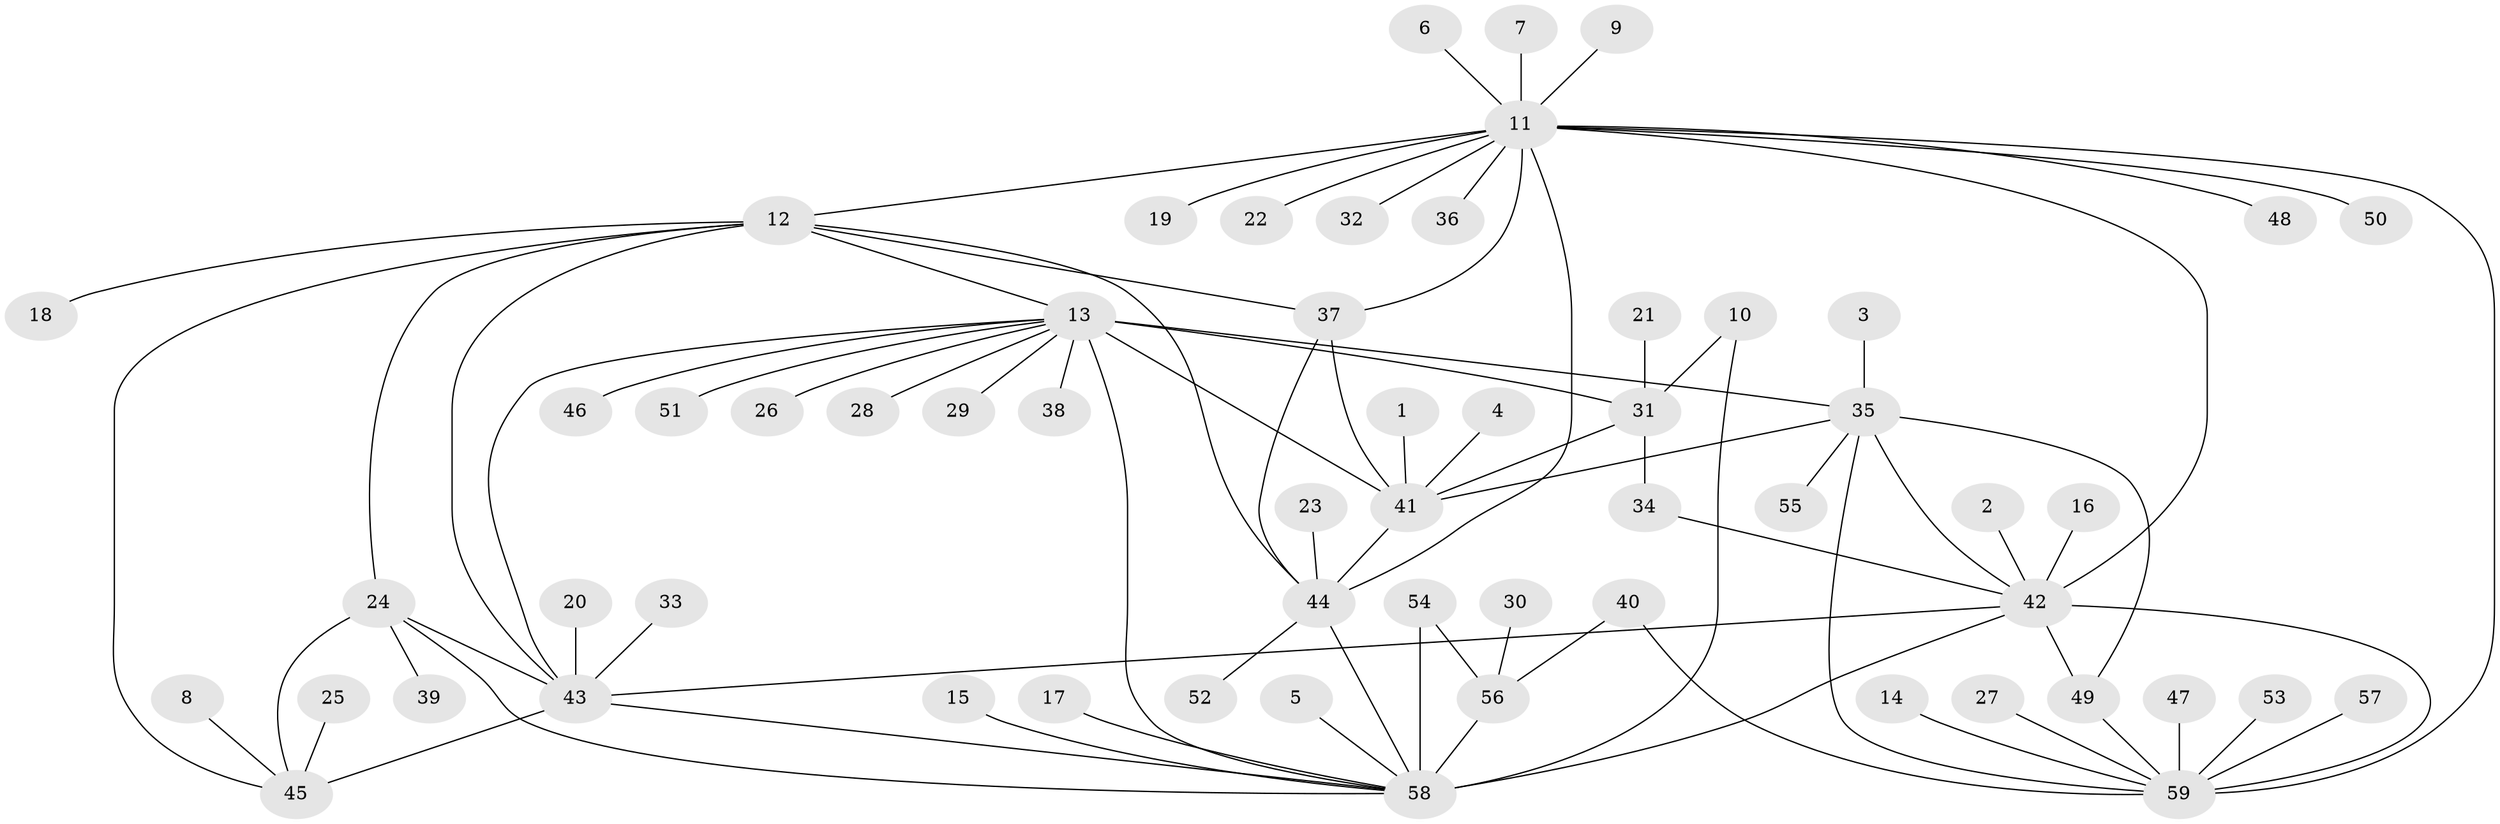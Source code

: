 // original degree distribution, {8: 0.02654867256637168, 7: 0.04424778761061947, 6: 0.04424778761061947, 9: 0.017699115044247787, 12: 0.008849557522123894, 10: 0.035398230088495575, 5: 0.02654867256637168, 11: 0.017699115044247787, 1: 0.584070796460177, 2: 0.1415929203539823, 3: 0.05309734513274336}
// Generated by graph-tools (version 1.1) at 2025/50/03/09/25 03:50:40]
// undirected, 59 vertices, 83 edges
graph export_dot {
graph [start="1"]
  node [color=gray90,style=filled];
  1;
  2;
  3;
  4;
  5;
  6;
  7;
  8;
  9;
  10;
  11;
  12;
  13;
  14;
  15;
  16;
  17;
  18;
  19;
  20;
  21;
  22;
  23;
  24;
  25;
  26;
  27;
  28;
  29;
  30;
  31;
  32;
  33;
  34;
  35;
  36;
  37;
  38;
  39;
  40;
  41;
  42;
  43;
  44;
  45;
  46;
  47;
  48;
  49;
  50;
  51;
  52;
  53;
  54;
  55;
  56;
  57;
  58;
  59;
  1 -- 41 [weight=1.0];
  2 -- 42 [weight=1.0];
  3 -- 35 [weight=1.0];
  4 -- 41 [weight=1.0];
  5 -- 58 [weight=1.0];
  6 -- 11 [weight=1.0];
  7 -- 11 [weight=1.0];
  8 -- 45 [weight=1.0];
  9 -- 11 [weight=1.0];
  10 -- 31 [weight=1.0];
  10 -- 58 [weight=1.0];
  11 -- 12 [weight=2.0];
  11 -- 19 [weight=1.0];
  11 -- 22 [weight=1.0];
  11 -- 32 [weight=1.0];
  11 -- 36 [weight=1.0];
  11 -- 37 [weight=2.0];
  11 -- 42 [weight=1.0];
  11 -- 44 [weight=2.0];
  11 -- 48 [weight=1.0];
  11 -- 50 [weight=1.0];
  11 -- 59 [weight=1.0];
  12 -- 13 [weight=1.0];
  12 -- 18 [weight=1.0];
  12 -- 24 [weight=1.0];
  12 -- 37 [weight=1.0];
  12 -- 43 [weight=2.0];
  12 -- 44 [weight=1.0];
  12 -- 45 [weight=1.0];
  13 -- 26 [weight=1.0];
  13 -- 28 [weight=1.0];
  13 -- 29 [weight=1.0];
  13 -- 31 [weight=4.0];
  13 -- 35 [weight=1.0];
  13 -- 38 [weight=1.0];
  13 -- 41 [weight=2.0];
  13 -- 43 [weight=1.0];
  13 -- 46 [weight=1.0];
  13 -- 51 [weight=1.0];
  13 -- 58 [weight=1.0];
  14 -- 59 [weight=1.0];
  15 -- 58 [weight=1.0];
  16 -- 42 [weight=1.0];
  17 -- 58 [weight=1.0];
  20 -- 43 [weight=1.0];
  21 -- 31 [weight=1.0];
  23 -- 44 [weight=1.0];
  24 -- 39 [weight=1.0];
  24 -- 43 [weight=2.0];
  24 -- 45 [weight=1.0];
  24 -- 58 [weight=1.0];
  25 -- 45 [weight=1.0];
  27 -- 59 [weight=1.0];
  30 -- 56 [weight=1.0];
  31 -- 34 [weight=1.0];
  31 -- 41 [weight=2.0];
  33 -- 43 [weight=1.0];
  34 -- 42 [weight=1.0];
  35 -- 41 [weight=1.0];
  35 -- 42 [weight=2.0];
  35 -- 49 [weight=1.0];
  35 -- 55 [weight=1.0];
  35 -- 59 [weight=1.0];
  37 -- 41 [weight=1.0];
  37 -- 44 [weight=1.0];
  40 -- 56 [weight=1.0];
  40 -- 59 [weight=1.0];
  41 -- 44 [weight=1.0];
  42 -- 43 [weight=1.0];
  42 -- 49 [weight=2.0];
  42 -- 58 [weight=1.0];
  42 -- 59 [weight=2.0];
  43 -- 45 [weight=2.0];
  43 -- 58 [weight=1.0];
  44 -- 52 [weight=1.0];
  44 -- 58 [weight=1.0];
  47 -- 59 [weight=1.0];
  49 -- 59 [weight=1.0];
  53 -- 59 [weight=1.0];
  54 -- 56 [weight=1.0];
  54 -- 58 [weight=3.0];
  56 -- 58 [weight=3.0];
  57 -- 59 [weight=1.0];
}
